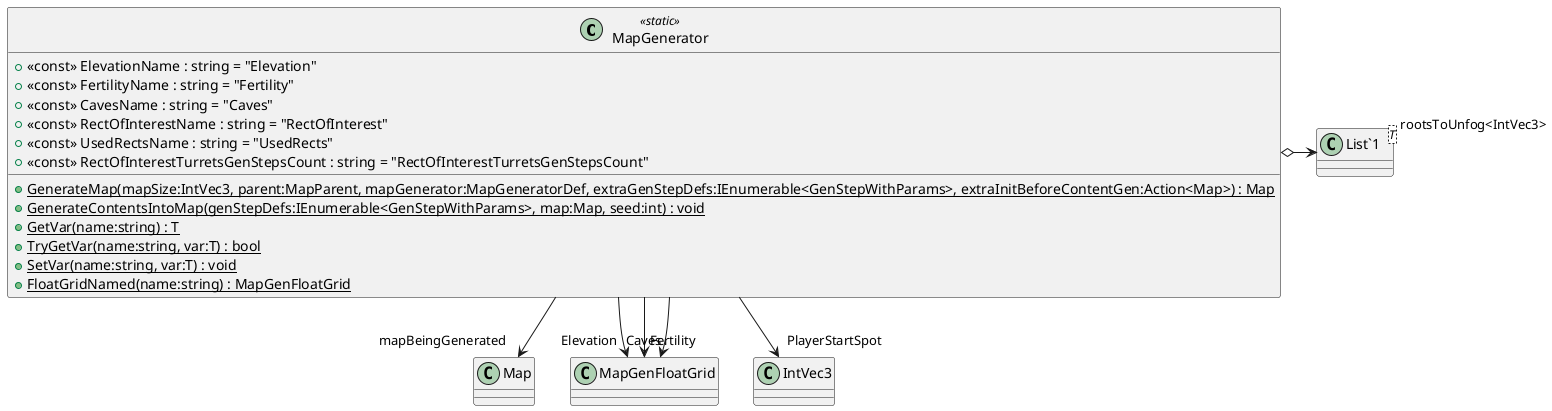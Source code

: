 @startuml
class MapGenerator <<static>> {
    + <<const>> ElevationName : string = "Elevation"
    + <<const>> FertilityName : string = "Fertility"
    + <<const>> CavesName : string = "Caves"
    + <<const>> RectOfInterestName : string = "RectOfInterest"
    + <<const>> UsedRectsName : string = "UsedRects"
    + <<const>> RectOfInterestTurretsGenStepsCount : string = "RectOfInterestTurretsGenStepsCount"
    + {static} GenerateMap(mapSize:IntVec3, parent:MapParent, mapGenerator:MapGeneratorDef, extraGenStepDefs:IEnumerable<GenStepWithParams>, extraInitBeforeContentGen:Action<Map>) : Map
    + {static} GenerateContentsIntoMap(genStepDefs:IEnumerable<GenStepWithParams>, map:Map, seed:int) : void
    + {static} GetVar(name:string) : T
    + {static} TryGetVar(name:string, var:T) : bool
    + {static} SetVar(name:string, var:T) : void
    + {static} FloatGridNamed(name:string) : MapGenFloatGrid
}
class "List`1"<T> {
}
MapGenerator --> "mapBeingGenerated" Map
MapGenerator o-> "rootsToUnfog<IntVec3>" "List`1"
MapGenerator --> "Elevation" MapGenFloatGrid
MapGenerator --> "Fertility" MapGenFloatGrid
MapGenerator --> "Caves" MapGenFloatGrid
MapGenerator --> "PlayerStartSpot" IntVec3
@enduml
